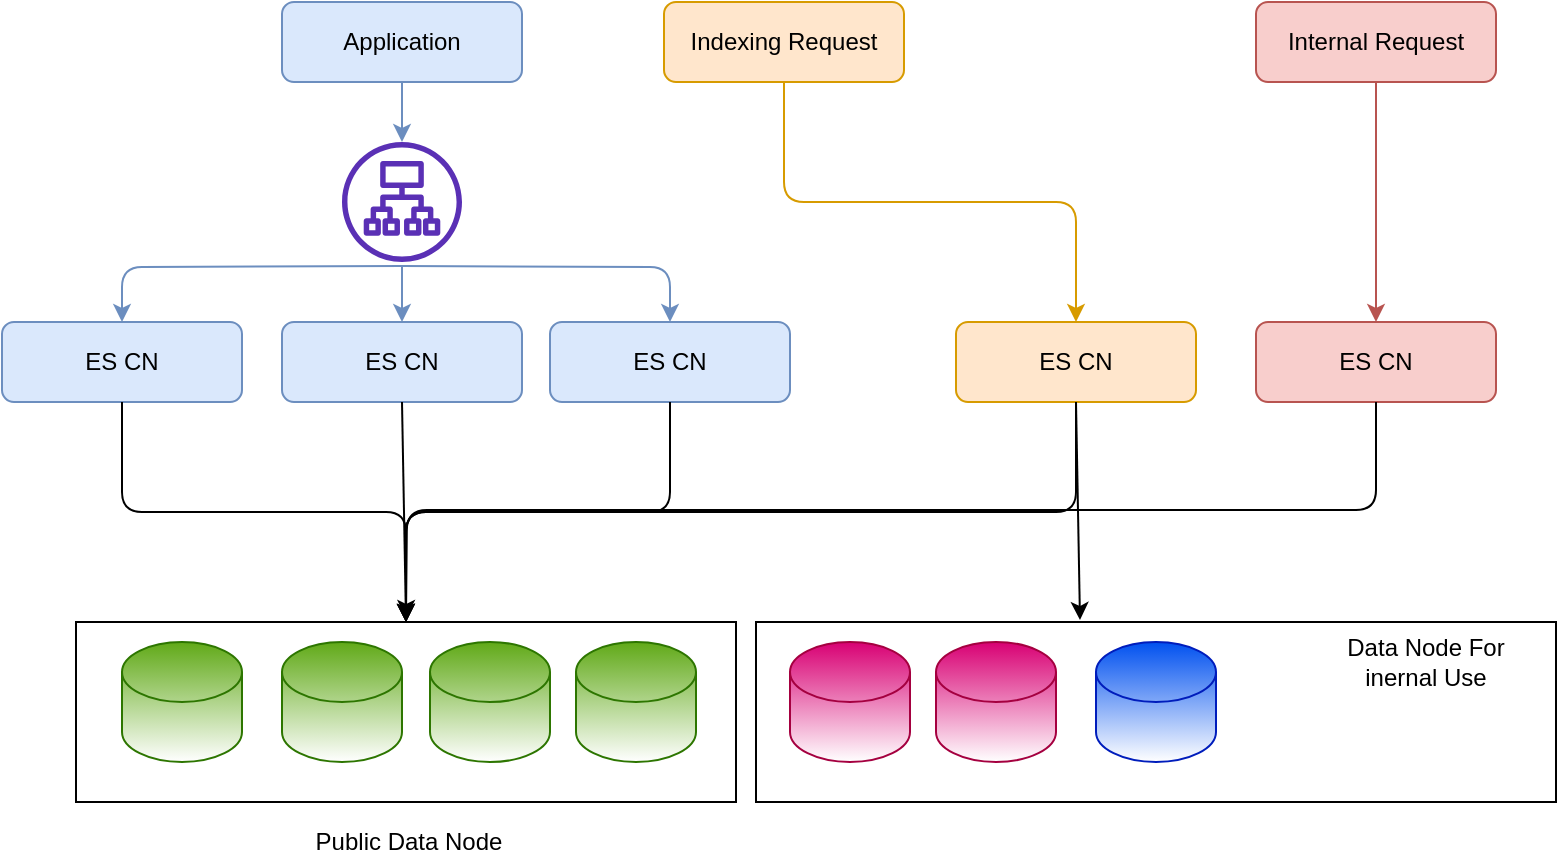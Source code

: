 <mxfile version="14.6.6" type="github">
  <diagram id="7VQK2rr4D-DGZCO5EgU3" name="Page-1">
    <mxGraphModel dx="980" dy="501" grid="1" gridSize="10" guides="1" tooltips="1" connect="1" arrows="1" fold="1" page="1" pageScale="1" pageWidth="827" pageHeight="1169" math="0" shadow="0">
      <root>
        <mxCell id="0" />
        <mxCell id="1" parent="0" />
        <mxCell id="PfRyEoEBKBv2VuzRVFPo-27" value="" style="rounded=0;whiteSpace=wrap;html=1;gradientColor=#ffffff;" vertex="1" parent="1">
          <mxGeometry x="400" y="430" width="400" height="90" as="geometry" />
        </mxCell>
        <mxCell id="PfRyEoEBKBv2VuzRVFPo-26" value="" style="rounded=0;whiteSpace=wrap;html=1;gradientColor=#ffffff;" vertex="1" parent="1">
          <mxGeometry x="60" y="430" width="330" height="90" as="geometry" />
        </mxCell>
        <mxCell id="PfRyEoEBKBv2VuzRVFPo-1" value="Application" style="rounded=1;whiteSpace=wrap;html=1;fillColor=#dae8fc;strokeColor=#6c8ebf;" vertex="1" parent="1">
          <mxGeometry x="163" y="120" width="120" height="40" as="geometry" />
        </mxCell>
        <mxCell id="PfRyEoEBKBv2VuzRVFPo-2" value="Internal Request" style="rounded=1;whiteSpace=wrap;html=1;fillColor=#f8cecc;strokeColor=#b85450;" vertex="1" parent="1">
          <mxGeometry x="650" y="120" width="120" height="40" as="geometry" />
        </mxCell>
        <mxCell id="PfRyEoEBKBv2VuzRVFPo-3" value="Indexing Request" style="rounded=1;whiteSpace=wrap;html=1;fillColor=#ffe6cc;strokeColor=#d79b00;" vertex="1" parent="1">
          <mxGeometry x="354" y="120" width="120" height="40" as="geometry" />
        </mxCell>
        <mxCell id="PfRyEoEBKBv2VuzRVFPo-4" value="ES CN" style="rounded=1;whiteSpace=wrap;html=1;fillColor=#dae8fc;strokeColor=#6c8ebf;" vertex="1" parent="1">
          <mxGeometry x="23" y="280" width="120" height="40" as="geometry" />
        </mxCell>
        <mxCell id="PfRyEoEBKBv2VuzRVFPo-5" value="&lt;span&gt;ES CN&lt;/span&gt;" style="rounded=1;whiteSpace=wrap;html=1;fillColor=#dae8fc;strokeColor=#6c8ebf;" vertex="1" parent="1">
          <mxGeometry x="163" y="280" width="120" height="40" as="geometry" />
        </mxCell>
        <mxCell id="PfRyEoEBKBv2VuzRVFPo-6" value="&lt;span&gt;ES CN&lt;/span&gt;" style="rounded=1;whiteSpace=wrap;html=1;fillColor=#dae8fc;strokeColor=#6c8ebf;" vertex="1" parent="1">
          <mxGeometry x="297" y="280" width="120" height="40" as="geometry" />
        </mxCell>
        <mxCell id="PfRyEoEBKBv2VuzRVFPo-7" value="&lt;span&gt;ES CN&lt;/span&gt;" style="rounded=1;whiteSpace=wrap;html=1;fillColor=#ffe6cc;strokeColor=#d79b00;" vertex="1" parent="1">
          <mxGeometry x="500" y="280" width="120" height="40" as="geometry" />
        </mxCell>
        <mxCell id="PfRyEoEBKBv2VuzRVFPo-8" value="&lt;span&gt;ES CN&lt;/span&gt;" style="rounded=1;whiteSpace=wrap;html=1;fillColor=#f8cecc;strokeColor=#b85450;" vertex="1" parent="1">
          <mxGeometry x="650" y="280" width="120" height="40" as="geometry" />
        </mxCell>
        <mxCell id="PfRyEoEBKBv2VuzRVFPo-11" value="" style="endArrow=classic;html=1;exitX=0.5;exitY=1;exitDx=0;exitDy=0;exitPerimeter=0;entryX=0.5;entryY=0;entryDx=0;entryDy=0;edgeStyle=orthogonalEdgeStyle;fillColor=#dae8fc;strokeColor=#6c8ebf;" edge="1" parent="1" target="PfRyEoEBKBv2VuzRVFPo-4">
          <mxGeometry width="50" height="50" relative="1" as="geometry">
            <mxPoint x="223" y="252" as="sourcePoint" />
            <mxPoint x="-147" y="250" as="targetPoint" />
          </mxGeometry>
        </mxCell>
        <mxCell id="PfRyEoEBKBv2VuzRVFPo-12" value="" style="endArrow=classic;html=1;exitX=0.5;exitY=1;exitDx=0;exitDy=0;exitPerimeter=0;entryX=0.5;entryY=0;entryDx=0;entryDy=0;edgeStyle=orthogonalEdgeStyle;fillColor=#dae8fc;strokeColor=#6c8ebf;" edge="1" parent="1" target="PfRyEoEBKBv2VuzRVFPo-6">
          <mxGeometry width="50" height="50" relative="1" as="geometry">
            <mxPoint x="223" y="252" as="sourcePoint" />
            <mxPoint x="360" y="210" as="targetPoint" />
          </mxGeometry>
        </mxCell>
        <mxCell id="PfRyEoEBKBv2VuzRVFPo-13" value="" style="endArrow=classic;html=1;entryX=0.5;entryY=0;entryDx=0;entryDy=0;exitX=0.5;exitY=1;exitDx=0;exitDy=0;exitPerimeter=0;fillColor=#dae8fc;strokeColor=#6c8ebf;" edge="1" parent="1" target="PfRyEoEBKBv2VuzRVFPo-5">
          <mxGeometry width="50" height="50" relative="1" as="geometry">
            <mxPoint x="223" y="252" as="sourcePoint" />
            <mxPoint x="170" y="190" as="targetPoint" />
          </mxGeometry>
        </mxCell>
        <mxCell id="PfRyEoEBKBv2VuzRVFPo-14" value="" style="endArrow=classic;html=1;exitX=0.5;exitY=1;exitDx=0;exitDy=0;fillColor=#dae8fc;strokeColor=#6c8ebf;" edge="1" parent="1" source="PfRyEoEBKBv2VuzRVFPo-1">
          <mxGeometry width="50" height="50" relative="1" as="geometry">
            <mxPoint x="-110" y="240" as="sourcePoint" />
            <mxPoint x="223" y="190" as="targetPoint" />
          </mxGeometry>
        </mxCell>
        <mxCell id="PfRyEoEBKBv2VuzRVFPo-15" value="" style="endArrow=classic;html=1;exitX=0.5;exitY=1;exitDx=0;exitDy=0;entryX=0.5;entryY=0;entryDx=0;entryDy=0;edgeStyle=orthogonalEdgeStyle;fillColor=#ffe6cc;strokeColor=#d79b00;" edge="1" parent="1" source="PfRyEoEBKBv2VuzRVFPo-3" target="PfRyEoEBKBv2VuzRVFPo-7">
          <mxGeometry width="50" height="50" relative="1" as="geometry">
            <mxPoint x="470" y="620" as="sourcePoint" />
            <mxPoint x="520" y="570" as="targetPoint" />
          </mxGeometry>
        </mxCell>
        <mxCell id="PfRyEoEBKBv2VuzRVFPo-16" value="" style="endArrow=classic;html=1;exitX=0.5;exitY=1;exitDx=0;exitDy=0;fillColor=#f8cecc;strokeColor=#b85450;" edge="1" parent="1" source="PfRyEoEBKBv2VuzRVFPo-2" target="PfRyEoEBKBv2VuzRVFPo-8">
          <mxGeometry width="50" height="50" relative="1" as="geometry">
            <mxPoint x="540" y="610" as="sourcePoint" />
            <mxPoint x="590" y="560" as="targetPoint" />
          </mxGeometry>
        </mxCell>
        <mxCell id="PfRyEoEBKBv2VuzRVFPo-17" value="" style="shape=cylinder3;whiteSpace=wrap;html=1;boundedLbl=1;backgroundOutline=1;size=15;fillColor=#60a917;strokeColor=#2D7600;fontColor=#ffffff;gradientColor=#ffffff;" vertex="1" parent="1">
          <mxGeometry x="83" y="440" width="60" height="60" as="geometry" />
        </mxCell>
        <mxCell id="PfRyEoEBKBv2VuzRVFPo-19" value="" style="shape=cylinder3;whiteSpace=wrap;html=1;boundedLbl=1;backgroundOutline=1;size=15;fillColor=#60a917;strokeColor=#2D7600;fontColor=#ffffff;gradientColor=#ffffff;" vertex="1" parent="1">
          <mxGeometry x="163" y="440" width="60" height="60" as="geometry" />
        </mxCell>
        <mxCell id="PfRyEoEBKBv2VuzRVFPo-20" value="" style="shape=cylinder3;whiteSpace=wrap;html=1;boundedLbl=1;backgroundOutline=1;size=15;fillColor=#60a917;strokeColor=#2D7600;fontColor=#ffffff;gradientColor=#ffffff;" vertex="1" parent="1">
          <mxGeometry x="237" y="440" width="60" height="60" as="geometry" />
        </mxCell>
        <mxCell id="PfRyEoEBKBv2VuzRVFPo-21" value="" style="shape=cylinder3;whiteSpace=wrap;html=1;boundedLbl=1;backgroundOutline=1;size=15;fillColor=#60a917;strokeColor=#2D7600;fontColor=#ffffff;gradientColor=#ffffff;" vertex="1" parent="1">
          <mxGeometry x="310" y="440" width="60" height="60" as="geometry" />
        </mxCell>
        <mxCell id="PfRyEoEBKBv2VuzRVFPo-22" value="" style="shape=cylinder3;whiteSpace=wrap;html=1;boundedLbl=1;backgroundOutline=1;size=15;fillColor=#d80073;strokeColor=#A50040;fontColor=#ffffff;gradientColor=#ffffff;" vertex="1" parent="1">
          <mxGeometry x="417" y="440" width="60" height="60" as="geometry" />
        </mxCell>
        <mxCell id="PfRyEoEBKBv2VuzRVFPo-23" value="" style="shape=cylinder3;whiteSpace=wrap;html=1;boundedLbl=1;backgroundOutline=1;size=15;fillColor=#d80073;strokeColor=#A50040;fontColor=#ffffff;gradientColor=#ffffff;" vertex="1" parent="1">
          <mxGeometry x="490" y="440" width="60" height="60" as="geometry" />
        </mxCell>
        <mxCell id="PfRyEoEBKBv2VuzRVFPo-24" value="" style="shape=cylinder3;whiteSpace=wrap;html=1;boundedLbl=1;backgroundOutline=1;size=15;fillColor=#0050ef;strokeColor=#001DBC;fontColor=#ffffff;gradientColor=#ffffff;" vertex="1" parent="1">
          <mxGeometry x="570" y="440" width="60" height="60" as="geometry" />
        </mxCell>
        <mxCell id="PfRyEoEBKBv2VuzRVFPo-28" value="" style="endArrow=classic;html=1;exitX=0.5;exitY=1;exitDx=0;exitDy=0;entryX=0.5;entryY=0;entryDx=0;entryDy=0;edgeStyle=orthogonalEdgeStyle;" edge="1" parent="1" source="PfRyEoEBKBv2VuzRVFPo-4" target="PfRyEoEBKBv2VuzRVFPo-26">
          <mxGeometry width="50" height="50" relative="1" as="geometry">
            <mxPoint x="-210" y="480" as="sourcePoint" />
            <mxPoint x="-160" y="430" as="targetPoint" />
          </mxGeometry>
        </mxCell>
        <mxCell id="PfRyEoEBKBv2VuzRVFPo-29" value="" style="endArrow=classic;html=1;exitX=0.5;exitY=1;exitDx=0;exitDy=0;entryX=0.5;entryY=0;entryDx=0;entryDy=0;" edge="1" parent="1" source="PfRyEoEBKBv2VuzRVFPo-5" target="PfRyEoEBKBv2VuzRVFPo-26">
          <mxGeometry width="50" height="50" relative="1" as="geometry">
            <mxPoint x="260" y="410" as="sourcePoint" />
            <mxPoint x="310" y="360" as="targetPoint" />
          </mxGeometry>
        </mxCell>
        <mxCell id="PfRyEoEBKBv2VuzRVFPo-30" value="" style="endArrow=classic;html=1;exitX=0.5;exitY=1;exitDx=0;exitDy=0;entryX=0.5;entryY=0;entryDx=0;entryDy=0;edgeStyle=orthogonalEdgeStyle;" edge="1" parent="1" source="PfRyEoEBKBv2VuzRVFPo-6" target="PfRyEoEBKBv2VuzRVFPo-26">
          <mxGeometry width="50" height="50" relative="1" as="geometry">
            <mxPoint x="370" y="410" as="sourcePoint" />
            <mxPoint x="420" y="360" as="targetPoint" />
          </mxGeometry>
        </mxCell>
        <mxCell id="PfRyEoEBKBv2VuzRVFPo-31" value="" style="endArrow=classic;html=1;exitX=0.5;exitY=1;exitDx=0;exitDy=0;entryX=0.5;entryY=0;entryDx=0;entryDy=0;edgeStyle=orthogonalEdgeStyle;" edge="1" parent="1" source="PfRyEoEBKBv2VuzRVFPo-7" target="PfRyEoEBKBv2VuzRVFPo-26">
          <mxGeometry width="50" height="50" relative="1" as="geometry">
            <mxPoint x="460" y="710" as="sourcePoint" />
            <mxPoint x="510" y="660" as="targetPoint" />
          </mxGeometry>
        </mxCell>
        <mxCell id="PfRyEoEBKBv2VuzRVFPo-32" value="" style="endArrow=classic;html=1;" edge="1" parent="1">
          <mxGeometry width="50" height="50" relative="1" as="geometry">
            <mxPoint x="560" y="320" as="sourcePoint" />
            <mxPoint x="562" y="429" as="targetPoint" />
          </mxGeometry>
        </mxCell>
        <mxCell id="PfRyEoEBKBv2VuzRVFPo-35" value="" style="endArrow=classic;html=1;exitX=0.5;exitY=1;exitDx=0;exitDy=0;edgeStyle=orthogonalEdgeStyle;" edge="1" parent="1" source="PfRyEoEBKBv2VuzRVFPo-8">
          <mxGeometry width="50" height="50" relative="1" as="geometry">
            <mxPoint x="980" y="350" as="sourcePoint" />
            <mxPoint x="225" y="428" as="targetPoint" />
          </mxGeometry>
        </mxCell>
        <mxCell id="PfRyEoEBKBv2VuzRVFPo-36" value="" style="outlineConnect=0;fontColor=#232F3E;gradientColor=none;fillColor=#5A30B5;strokeColor=none;dashed=0;verticalLabelPosition=bottom;verticalAlign=top;align=center;html=1;fontSize=12;fontStyle=0;aspect=fixed;pointerEvents=1;shape=mxgraph.aws4.application_load_balancer;" vertex="1" parent="1">
          <mxGeometry x="193" y="190" width="60" height="60" as="geometry" />
        </mxCell>
        <mxCell id="PfRyEoEBKBv2VuzRVFPo-37" value="Data Node For inernal Use" style="text;html=1;strokeColor=none;fillColor=none;align=center;verticalAlign=middle;whiteSpace=wrap;rounded=0;" vertex="1" parent="1">
          <mxGeometry x="680" y="440" width="110" height="20" as="geometry" />
        </mxCell>
        <mxCell id="PfRyEoEBKBv2VuzRVFPo-38" value="Public Data Node" style="text;html=1;strokeColor=none;fillColor=none;align=center;verticalAlign=middle;whiteSpace=wrap;rounded=0;" vertex="1" parent="1">
          <mxGeometry x="163" y="530" width="127" height="20" as="geometry" />
        </mxCell>
      </root>
    </mxGraphModel>
  </diagram>
</mxfile>
